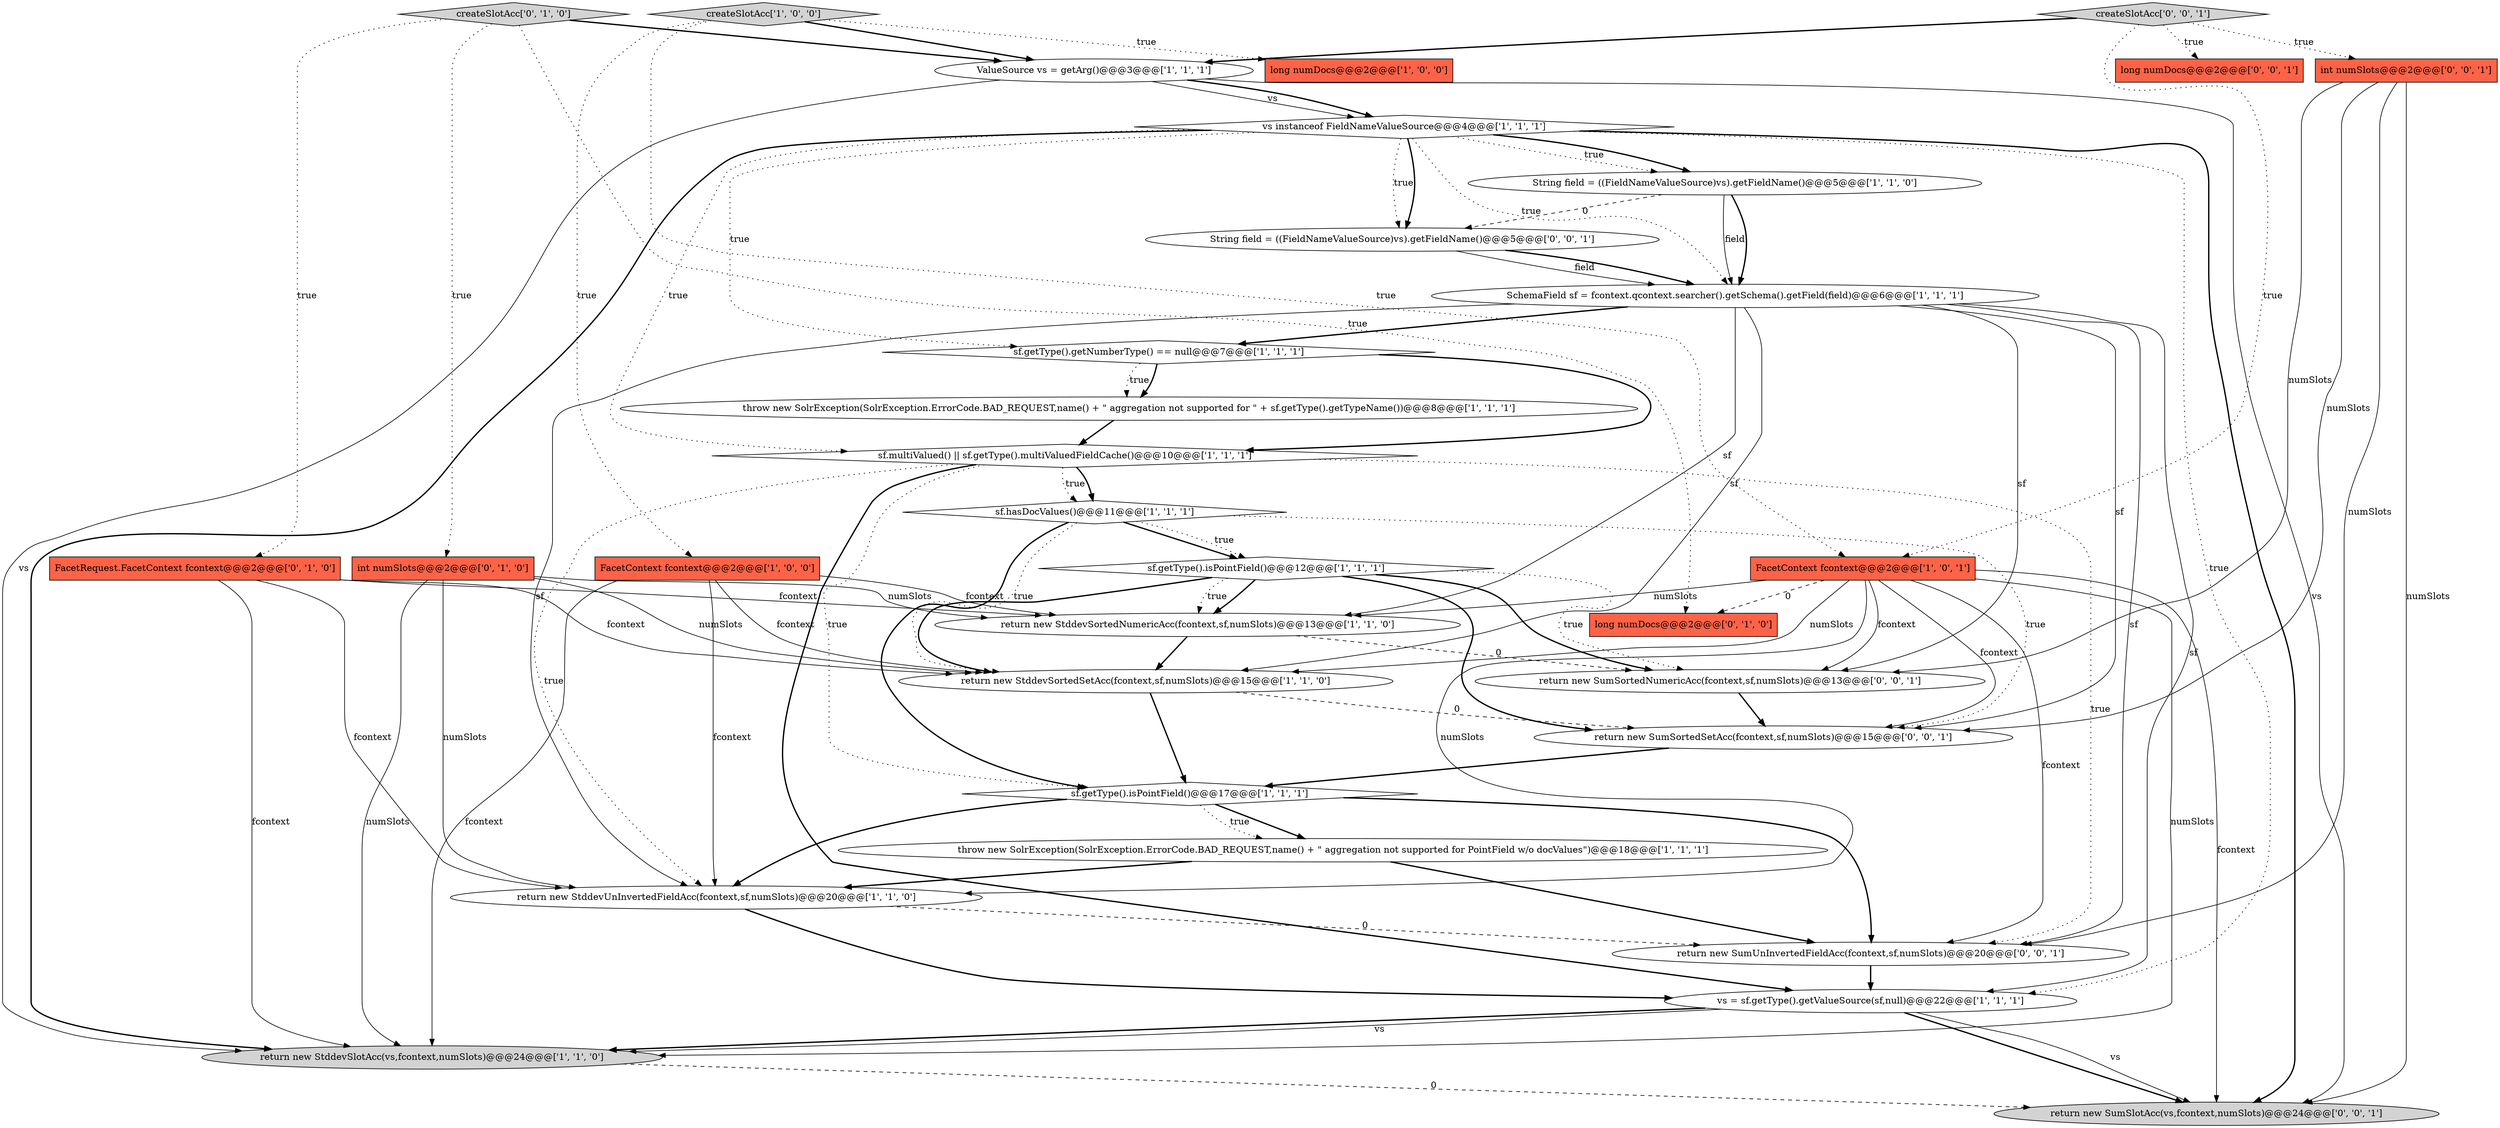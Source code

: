 digraph {
27 [style = filled, label = "int numSlots@@@2@@@['0', '0', '1']", fillcolor = tomato, shape = box image = "AAA0AAABBB3BBB"];
11 [style = filled, label = "String field = ((FieldNameValueSource)vs).getFieldName()@@@5@@@['1', '1', '0']", fillcolor = white, shape = ellipse image = "AAA0AAABBB1BBB"];
3 [style = filled, label = "sf.getType().isPointField()@@@12@@@['1', '1', '1']", fillcolor = white, shape = diamond image = "AAA0AAABBB1BBB"];
0 [style = filled, label = "sf.getType().getNumberType() == null@@@7@@@['1', '1', '1']", fillcolor = white, shape = diamond image = "AAA0AAABBB1BBB"];
16 [style = filled, label = "FacetContext fcontext@@@2@@@['1', '0', '1']", fillcolor = tomato, shape = box image = "AAA0AAABBB1BBB"];
25 [style = filled, label = "return new SumUnInvertedFieldAcc(fcontext,sf,numSlots)@@@20@@@['0', '0', '1']", fillcolor = white, shape = ellipse image = "AAA0AAABBB3BBB"];
7 [style = filled, label = "throw new SolrException(SolrException.ErrorCode.BAD_REQUEST,name() + \" aggregation not supported for \" + sf.getType().getTypeName())@@@8@@@['1', '1', '1']", fillcolor = white, shape = ellipse image = "AAA0AAABBB1BBB"];
24 [style = filled, label = "return new SumSortedNumericAcc(fcontext,sf,numSlots)@@@13@@@['0', '0', '1']", fillcolor = white, shape = ellipse image = "AAA0AAABBB3BBB"];
9 [style = filled, label = "FacetContext fcontext@@@2@@@['1', '0', '0']", fillcolor = tomato, shape = box image = "AAA0AAABBB1BBB"];
21 [style = filled, label = "int numSlots@@@2@@@['0', '1', '0']", fillcolor = tomato, shape = box image = "AAA0AAABBB2BBB"];
19 [style = filled, label = "ValueSource vs = getArg()@@@3@@@['1', '1', '1']", fillcolor = white, shape = ellipse image = "AAA0AAABBB1BBB"];
14 [style = filled, label = "return new StddevUnInvertedFieldAcc(fcontext,sf,numSlots)@@@20@@@['1', '1', '0']", fillcolor = white, shape = ellipse image = "AAA0AAABBB1BBB"];
5 [style = filled, label = "long numDocs@@@2@@@['1', '0', '0']", fillcolor = tomato, shape = box image = "AAA0AAABBB1BBB"];
17 [style = filled, label = "sf.getType().isPointField()@@@17@@@['1', '1', '1']", fillcolor = white, shape = diamond image = "AAA0AAABBB1BBB"];
6 [style = filled, label = "return new StddevSortedSetAcc(fcontext,sf,numSlots)@@@15@@@['1', '1', '0']", fillcolor = white, shape = ellipse image = "AAA0AAABBB1BBB"];
28 [style = filled, label = "createSlotAcc['0', '0', '1']", fillcolor = lightgray, shape = diamond image = "AAA0AAABBB3BBB"];
30 [style = filled, label = "String field = ((FieldNameValueSource)vs).getFieldName()@@@5@@@['0', '0', '1']", fillcolor = white, shape = ellipse image = "AAA0AAABBB3BBB"];
2 [style = filled, label = "return new StddevSlotAcc(vs,fcontext,numSlots)@@@24@@@['1', '1', '0']", fillcolor = lightgray, shape = ellipse image = "AAA0AAABBB1BBB"];
8 [style = filled, label = "sf.hasDocValues()@@@11@@@['1', '1', '1']", fillcolor = white, shape = diamond image = "AAA0AAABBB1BBB"];
10 [style = filled, label = "SchemaField sf = fcontext.qcontext.searcher().getSchema().getField(field)@@@6@@@['1', '1', '1']", fillcolor = white, shape = ellipse image = "AAA0AAABBB1BBB"];
13 [style = filled, label = "throw new SolrException(SolrException.ErrorCode.BAD_REQUEST,name() + \" aggregation not supported for PointField w/o docValues\")@@@18@@@['1', '1', '1']", fillcolor = white, shape = ellipse image = "AAA0AAABBB1BBB"];
20 [style = filled, label = "FacetRequest.FacetContext fcontext@@@2@@@['0', '1', '0']", fillcolor = tomato, shape = box image = "AAA0AAABBB2BBB"];
26 [style = filled, label = "long numDocs@@@2@@@['0', '0', '1']", fillcolor = tomato, shape = box image = "AAA0AAABBB3BBB"];
15 [style = filled, label = "sf.multiValued() || sf.getType().multiValuedFieldCache()@@@10@@@['1', '1', '1']", fillcolor = white, shape = diamond image = "AAA0AAABBB1BBB"];
12 [style = filled, label = "return new StddevSortedNumericAcc(fcontext,sf,numSlots)@@@13@@@['1', '1', '0']", fillcolor = white, shape = ellipse image = "AAA0AAABBB1BBB"];
1 [style = filled, label = "vs = sf.getType().getValueSource(sf,null)@@@22@@@['1', '1', '1']", fillcolor = white, shape = ellipse image = "AAA0AAABBB1BBB"];
22 [style = filled, label = "createSlotAcc['0', '1', '0']", fillcolor = lightgray, shape = diamond image = "AAA0AAABBB2BBB"];
23 [style = filled, label = "long numDocs@@@2@@@['0', '1', '0']", fillcolor = tomato, shape = box image = "AAA1AAABBB2BBB"];
29 [style = filled, label = "return new SumSortedSetAcc(fcontext,sf,numSlots)@@@15@@@['0', '0', '1']", fillcolor = white, shape = ellipse image = "AAA0AAABBB3BBB"];
31 [style = filled, label = "return new SumSlotAcc(vs,fcontext,numSlots)@@@24@@@['0', '0', '1']", fillcolor = lightgray, shape = ellipse image = "AAA0AAABBB3BBB"];
18 [style = filled, label = "createSlotAcc['1', '0', '0']", fillcolor = lightgray, shape = diamond image = "AAA0AAABBB1BBB"];
4 [style = filled, label = "vs instanceof FieldNameValueSource@@@4@@@['1', '1', '1']", fillcolor = white, shape = diamond image = "AAA0AAABBB1BBB"];
17->25 [style = bold, label=""];
27->31 [style = solid, label="numSlots"];
25->1 [style = bold, label=""];
10->6 [style = solid, label="sf"];
30->10 [style = solid, label="field"];
3->24 [style = bold, label=""];
4->1 [style = dotted, label="true"];
14->25 [style = dashed, label="0"];
10->25 [style = solid, label="sf"];
28->16 [style = dotted, label="true"];
0->15 [style = bold, label=""];
4->30 [style = dotted, label="true"];
27->25 [style = solid, label="numSlots"];
15->8 [style = dotted, label="true"];
9->2 [style = solid, label="fcontext"];
17->14 [style = bold, label=""];
12->24 [style = dashed, label="0"];
20->2 [style = solid, label="fcontext"];
16->12 [style = solid, label="numSlots"];
28->27 [style = dotted, label="true"];
1->31 [style = bold, label=""];
13->14 [style = bold, label=""];
0->7 [style = dotted, label="true"];
9->12 [style = solid, label="fcontext"];
13->25 [style = bold, label=""];
22->23 [style = dotted, label="true"];
18->16 [style = dotted, label="true"];
16->2 [style = solid, label="numSlots"];
4->0 [style = dotted, label="true"];
18->19 [style = bold, label=""];
4->2 [style = bold, label=""];
15->14 [style = dotted, label="true"];
0->7 [style = bold, label=""];
15->17 [style = dotted, label="true"];
10->24 [style = solid, label="sf"];
8->17 [style = bold, label=""];
22->20 [style = dotted, label="true"];
1->31 [style = solid, label="vs"];
16->31 [style = solid, label="fcontext"];
16->24 [style = solid, label="fcontext"];
10->0 [style = bold, label=""];
28->19 [style = bold, label=""];
30->10 [style = bold, label=""];
27->29 [style = solid, label="numSlots"];
18->5 [style = dotted, label="true"];
8->29 [style = dotted, label="true"];
3->29 [style = bold, label=""];
20->14 [style = solid, label="fcontext"];
10->1 [style = solid, label="sf"];
6->17 [style = bold, label=""];
22->21 [style = dotted, label="true"];
16->14 [style = solid, label="numSlots"];
29->17 [style = bold, label=""];
19->2 [style = solid, label="vs"];
22->19 [style = bold, label=""];
20->6 [style = solid, label="fcontext"];
4->10 [style = dotted, label="true"];
8->3 [style = bold, label=""];
21->14 [style = solid, label="numSlots"];
4->11 [style = dotted, label="true"];
9->6 [style = solid, label="fcontext"];
3->6 [style = bold, label=""];
4->15 [style = dotted, label="true"];
3->12 [style = bold, label=""];
8->3 [style = dotted, label="true"];
3->24 [style = dotted, label="true"];
11->10 [style = solid, label="field"];
4->31 [style = bold, label=""];
16->29 [style = solid, label="fcontext"];
19->4 [style = solid, label="vs"];
21->2 [style = solid, label="numSlots"];
8->6 [style = dotted, label="true"];
16->6 [style = solid, label="numSlots"];
11->10 [style = bold, label=""];
18->9 [style = dotted, label="true"];
10->14 [style = solid, label="sf"];
16->25 [style = solid, label="fcontext"];
21->6 [style = solid, label="numSlots"];
7->15 [style = bold, label=""];
17->13 [style = bold, label=""];
1->2 [style = bold, label=""];
15->25 [style = dotted, label="true"];
19->31 [style = solid, label="vs"];
15->8 [style = bold, label=""];
15->1 [style = bold, label=""];
10->12 [style = solid, label="sf"];
21->12 [style = solid, label="numSlots"];
27->24 [style = solid, label="numSlots"];
16->23 [style = dashed, label="0"];
24->29 [style = bold, label=""];
9->14 [style = solid, label="fcontext"];
12->6 [style = bold, label=""];
14->1 [style = bold, label=""];
10->29 [style = solid, label="sf"];
2->31 [style = dashed, label="0"];
6->29 [style = dashed, label="0"];
1->2 [style = solid, label="vs"];
4->30 [style = bold, label=""];
3->12 [style = dotted, label="true"];
28->26 [style = dotted, label="true"];
19->4 [style = bold, label=""];
11->30 [style = dashed, label="0"];
4->11 [style = bold, label=""];
17->13 [style = dotted, label="true"];
20->12 [style = solid, label="fcontext"];
}
